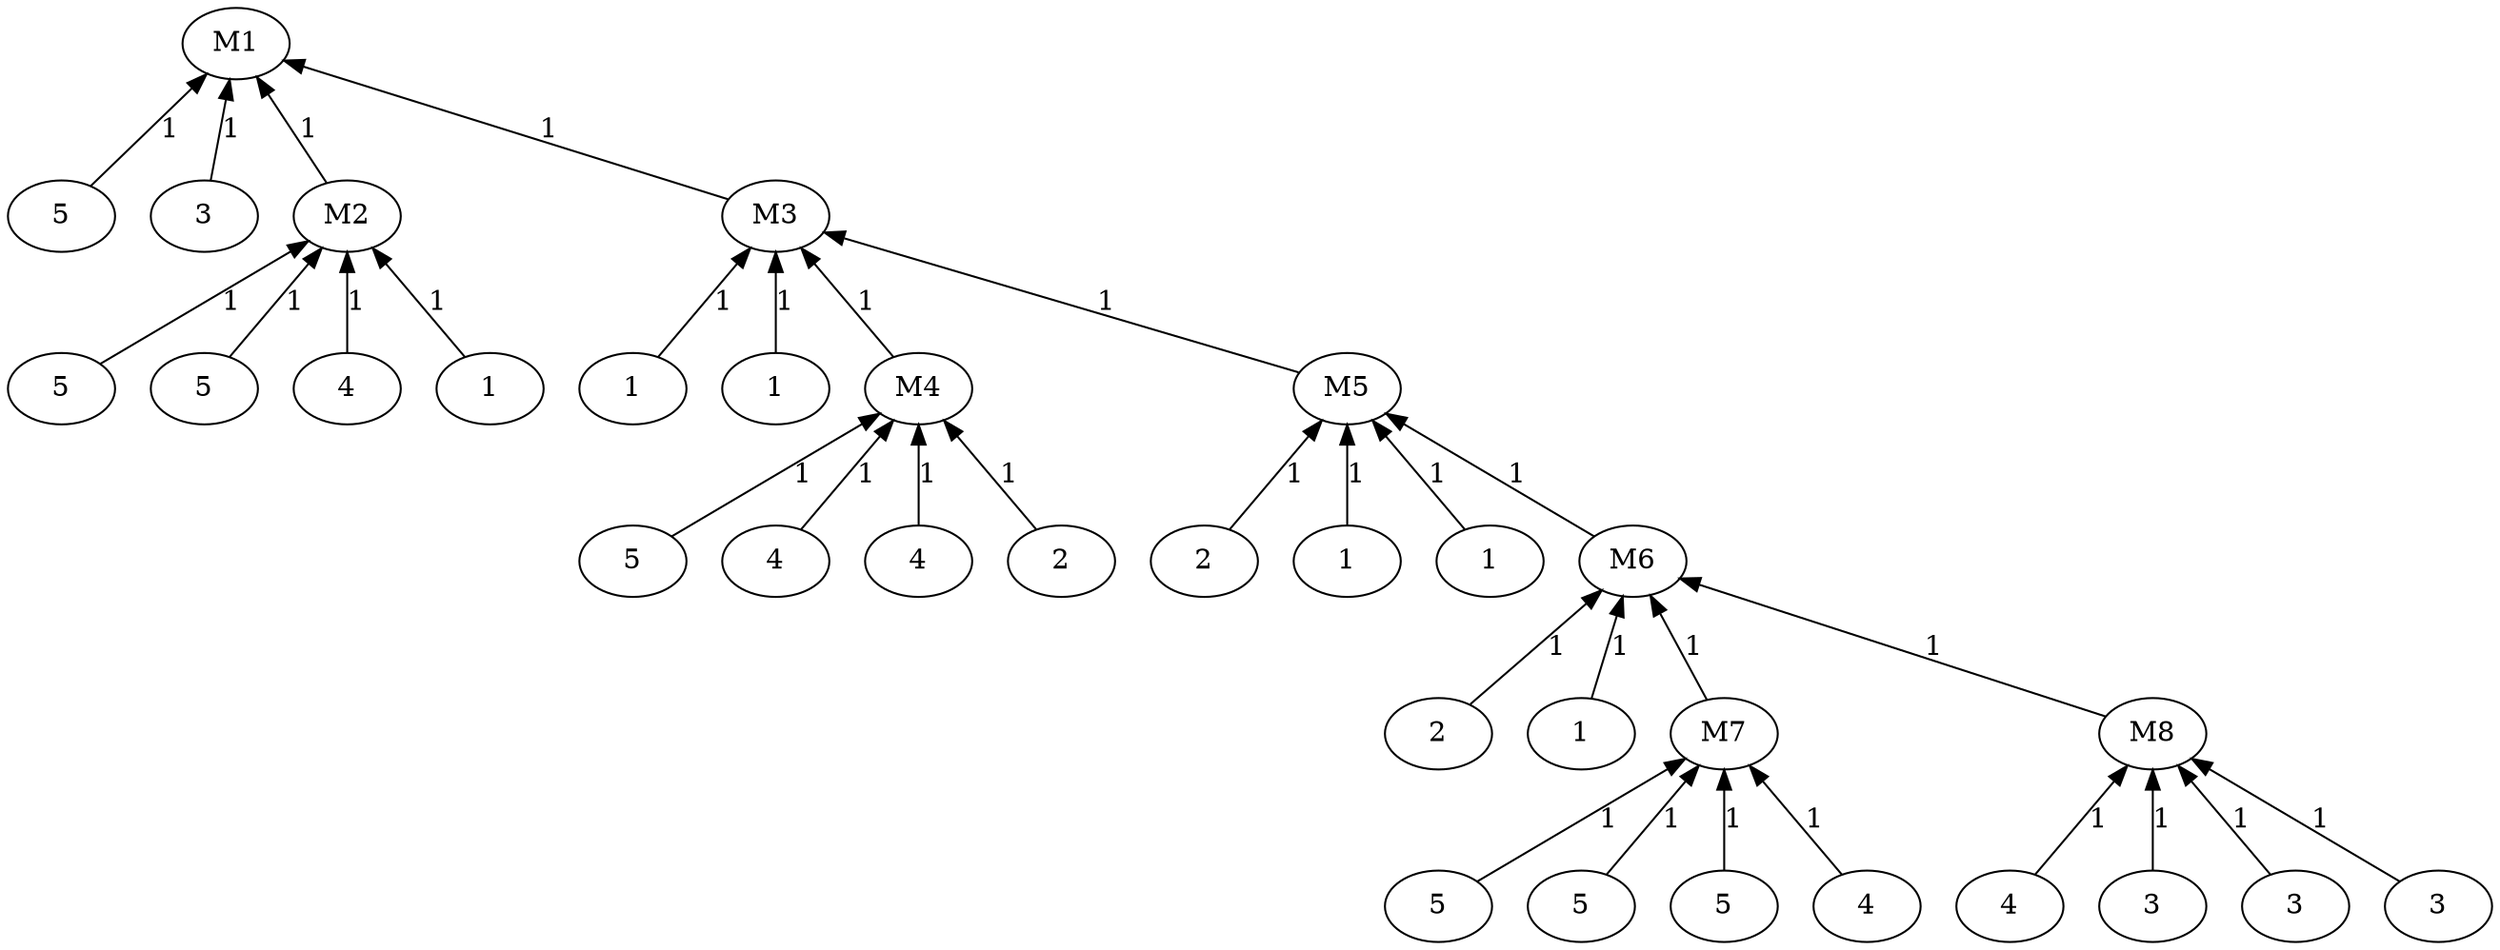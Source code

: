 digraph G {
labeljust=left;
labelloc=top;
26791652 [label=M1];
67574095 [label=5];
67816013 [label=3];
46679305 [label=M2];
80522184 [label=5];
43179074 [label=5];
20363077 [label=4];
46507158 [label=1];
81093570 [label=M3];
91003056 [label=1];
48740196 [label=1];
33618870 [label=M4];
73622879 [label=5];
13113634 [label=4];
12960891 [label=4];
76212989 [label=2];
61226726 [label=M5];
47277146 [label=2];
15563700 [label=1];
29214693 [label=1];
44166832 [label=M6];
96263715 [label=2];
8539304 [label=1];
1192753 [label=M7];
35428522 [label=5];
6988541 [label=5];
19428859 [label=5];
12579149 [label=4];
89967266 [label=M8];
41500441 [label=4];
21002224 [label=3];
83779311 [label=3];
66304381 [label=3];
26791652 -> 67574095  [dir=back, label=1];
26791652 -> 67816013  [dir=back, label=1];
26791652 -> 46679305  [dir=back, label=1];
46679305 -> 80522184  [dir=back, label=1];
46679305 -> 43179074  [dir=back, label=1];
46679305 -> 20363077  [dir=back, label=1];
46679305 -> 46507158  [dir=back, label=1];
26791652 -> 81093570  [dir=back, label=1];
81093570 -> 91003056  [dir=back, label=1];
81093570 -> 48740196  [dir=back, label=1];
81093570 -> 33618870  [dir=back, label=1];
33618870 -> 73622879  [dir=back, label=1];
33618870 -> 13113634  [dir=back, label=1];
33618870 -> 12960891  [dir=back, label=1];
33618870 -> 76212989  [dir=back, label=1];
81093570 -> 61226726  [dir=back, label=1];
61226726 -> 47277146  [dir=back, label=1];
61226726 -> 15563700  [dir=back, label=1];
61226726 -> 29214693  [dir=back, label=1];
61226726 -> 44166832  [dir=back, label=1];
44166832 -> 96263715  [dir=back, label=1];
44166832 -> 8539304  [dir=back, label=1];
44166832 -> 1192753  [dir=back, label=1];
1192753 -> 35428522  [dir=back, label=1];
1192753 -> 6988541  [dir=back, label=1];
1192753 -> 19428859  [dir=back, label=1];
1192753 -> 12579149  [dir=back, label=1];
44166832 -> 89967266  [dir=back, label=1];
89967266 -> 41500441  [dir=back, label=1];
89967266 -> 21002224  [dir=back, label=1];
89967266 -> 83779311  [dir=back, label=1];
89967266 -> 66304381  [dir=back, label=1];
}
